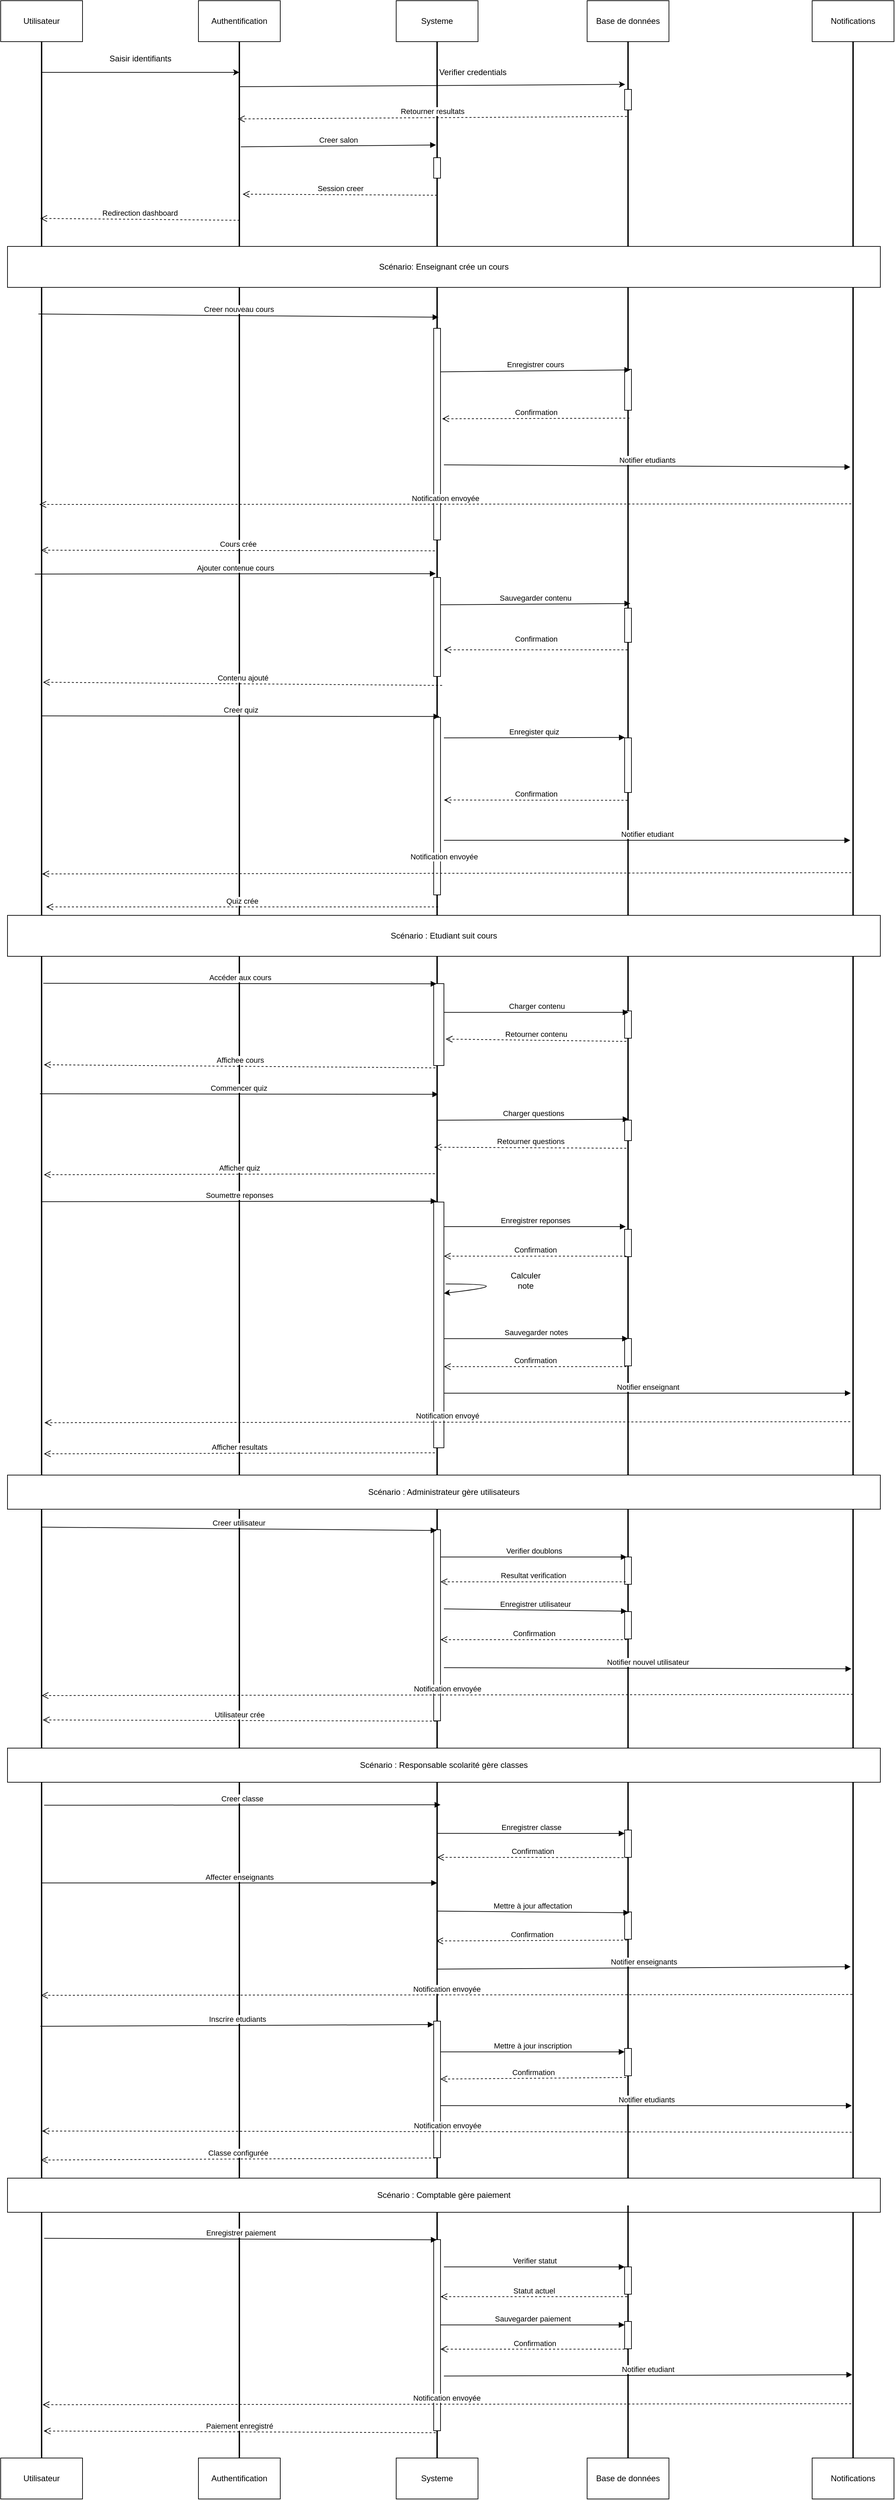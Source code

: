 <mxfile version="25.0.2">
  <diagram name="Page-1" id="2YBvvXClWsGukQMizWep">
    <mxGraphModel dx="1318" dy="1040" grid="1" gridSize="10" guides="1" tooltips="1" connect="1" arrows="1" fold="1" page="0" pageScale="1" pageWidth="850" pageHeight="1100" math="0" shadow="0">
      <root>
        <mxCell id="0" />
        <mxCell id="1" parent="0" />
        <mxCell id="4Dc4RqJDjmJk_-gTNo-k-3" value="" style="line;strokeWidth=2;direction=south;html=1;" parent="1" vertex="1">
          <mxGeometry x="-275" y="-60" width="10" height="180" as="geometry" />
        </mxCell>
        <mxCell id="4Dc4RqJDjmJk_-gTNo-k-6" value="Utilisateur" style="rounded=0;whiteSpace=wrap;html=1;" parent="1" vertex="1">
          <mxGeometry x="-330" y="-120" width="120" height="60" as="geometry" />
        </mxCell>
        <mxCell id="4Dc4RqJDjmJk_-gTNo-k-7" value="Authentification" style="rounded=0;whiteSpace=wrap;html=1;" parent="1" vertex="1">
          <mxGeometry x="-40" y="-120" width="120" height="60" as="geometry" />
        </mxCell>
        <mxCell id="4Dc4RqJDjmJk_-gTNo-k-8" value="Notifications" style="rounded=0;whiteSpace=wrap;html=1;" parent="1" vertex="1">
          <mxGeometry x="860" y="-120" width="120" height="60" as="geometry" />
        </mxCell>
        <mxCell id="4Dc4RqJDjmJk_-gTNo-k-9" value="Systeme" style="rounded=0;whiteSpace=wrap;html=1;" parent="1" vertex="1">
          <mxGeometry x="250" y="-120" width="120" height="60" as="geometry" />
        </mxCell>
        <mxCell id="4Dc4RqJDjmJk_-gTNo-k-10" value="Base de données" style="rounded=0;whiteSpace=wrap;html=1;" parent="1" vertex="1">
          <mxGeometry x="530" y="-120" width="120" height="60" as="geometry" />
        </mxCell>
        <mxCell id="4Dc4RqJDjmJk_-gTNo-k-11" value="" style="line;strokeWidth=2;direction=south;html=1;" parent="1" vertex="1">
          <mxGeometry x="15" y="-60" width="10" height="180" as="geometry" />
        </mxCell>
        <mxCell id="4Dc4RqJDjmJk_-gTNo-k-12" value="" style="line;strokeWidth=2;direction=south;html=1;" parent="1" vertex="1">
          <mxGeometry x="305" y="-60" width="10" height="180" as="geometry" />
        </mxCell>
        <mxCell id="4Dc4RqJDjmJk_-gTNo-k-13" value="" style="line;strokeWidth=2;direction=south;html=1;" parent="1" vertex="1">
          <mxGeometry x="585" y="-60" width="10" height="180" as="geometry" />
        </mxCell>
        <mxCell id="4Dc4RqJDjmJk_-gTNo-k-14" value="" style="line;strokeWidth=2;direction=south;html=1;" parent="1" vertex="1">
          <mxGeometry x="915" y="-60" width="10" height="180" as="geometry" />
        </mxCell>
        <mxCell id="4Dc4RqJDjmJk_-gTNo-k-15" value="" style="html=1;points=[[0,0,0,0,5],[0,1,0,0,-5],[1,0,0,0,5],[1,1,0,0,-5]];perimeter=orthogonalPerimeter;outlineConnect=0;targetShapes=umlLifeline;portConstraint=eastwest;newEdgeStyle={&quot;curved&quot;:0,&quot;rounded&quot;:0};" parent="1" vertex="1">
          <mxGeometry x="305" y="110" width="10" height="30" as="geometry" />
        </mxCell>
        <mxCell id="4Dc4RqJDjmJk_-gTNo-k-16" value="" style="html=1;points=[[0,0,0,0,5],[0,1,0,0,-5],[1,0,0,0,5],[1,1,0,0,-5]];perimeter=orthogonalPerimeter;outlineConnect=0;targetShapes=umlLifeline;portConstraint=eastwest;newEdgeStyle={&quot;curved&quot;:0,&quot;rounded&quot;:0};" parent="1" vertex="1">
          <mxGeometry x="585" y="10" width="10" height="30" as="geometry" />
        </mxCell>
        <mxCell id="4Dc4RqJDjmJk_-gTNo-k-19" value="" style="endArrow=classic;html=1;rounded=0;exitX=0.25;exitY=0.5;exitDx=0;exitDy=0;exitPerimeter=0;entryX=0.25;entryY=0.5;entryDx=0;entryDy=0;entryPerimeter=0;" parent="1" source="4Dc4RqJDjmJk_-gTNo-k-3" target="4Dc4RqJDjmJk_-gTNo-k-11" edge="1">
          <mxGeometry width="50" height="50" relative="1" as="geometry">
            <mxPoint x="-10" y="60" as="sourcePoint" />
            <mxPoint x="40" y="10" as="targetPoint" />
          </mxGeometry>
        </mxCell>
        <mxCell id="4Dc4RqJDjmJk_-gTNo-k-20" value="Saisir identifiants" style="text;html=1;align=center;verticalAlign=middle;whiteSpace=wrap;rounded=0;" parent="1" vertex="1">
          <mxGeometry x="-200" y="-50" width="150" height="30" as="geometry" />
        </mxCell>
        <mxCell id="4Dc4RqJDjmJk_-gTNo-k-21" value="" style="endArrow=classic;html=1;rounded=0;exitX=0.367;exitY=0.456;exitDx=0;exitDy=0;exitPerimeter=0;entryX=0.348;entryY=0.922;entryDx=0;entryDy=0;entryPerimeter=0;" parent="1" source="4Dc4RqJDjmJk_-gTNo-k-11" target="4Dc4RqJDjmJk_-gTNo-k-13" edge="1">
          <mxGeometry width="50" height="50" relative="1" as="geometry">
            <mxPoint x="-10" y="60" as="sourcePoint" />
            <mxPoint x="40" y="10" as="targetPoint" />
          </mxGeometry>
        </mxCell>
        <mxCell id="4Dc4RqJDjmJk_-gTNo-k-22" value="Verifier credentials" style="text;html=1;align=center;verticalAlign=middle;whiteSpace=wrap;rounded=0;" parent="1" vertex="1">
          <mxGeometry x="245" y="-30" width="235" height="30" as="geometry" />
        </mxCell>
        <mxCell id="4Dc4RqJDjmJk_-gTNo-k-23" value="Retourner resultats" style="html=1;verticalAlign=bottom;endArrow=open;dashed=1;endSize=8;curved=0;rounded=0;exitX=0.609;exitY=0.656;exitDx=0;exitDy=0;exitPerimeter=0;entryX=0.629;entryY=0.722;entryDx=0;entryDy=0;entryPerimeter=0;" parent="1" source="4Dc4RqJDjmJk_-gTNo-k-13" target="4Dc4RqJDjmJk_-gTNo-k-11" edge="1">
          <mxGeometry relative="1" as="geometry">
            <mxPoint x="270" y="30" as="sourcePoint" />
            <mxPoint x="30" y="50" as="targetPoint" />
          </mxGeometry>
        </mxCell>
        <mxCell id="4Dc4RqJDjmJk_-gTNo-k-24" value="Creer salon" style="html=1;verticalAlign=bottom;endArrow=block;curved=0;rounded=0;exitX=0.856;exitY=0.278;exitDx=0;exitDy=0;exitPerimeter=0;entryX=0.841;entryY=0.656;entryDx=0;entryDy=0;entryPerimeter=0;" parent="1" source="4Dc4RqJDjmJk_-gTNo-k-11" target="4Dc4RqJDjmJk_-gTNo-k-12" edge="1">
          <mxGeometry width="80" relative="1" as="geometry">
            <mxPoint x="190" y="30" as="sourcePoint" />
            <mxPoint x="300" y="94" as="targetPoint" />
          </mxGeometry>
        </mxCell>
        <mxCell id="4Dc4RqJDjmJk_-gTNo-k-25" value="" style="line;strokeWidth=2;direction=south;html=1;" parent="1" vertex="1">
          <mxGeometry x="305" y="140" width="10" height="100" as="geometry" />
        </mxCell>
        <mxCell id="4Dc4RqJDjmJk_-gTNo-k-26" value="" style="line;strokeWidth=2;direction=south;html=1;" parent="1" vertex="1">
          <mxGeometry x="15" y="120" width="10" height="120" as="geometry" />
        </mxCell>
        <mxCell id="4Dc4RqJDjmJk_-gTNo-k-27" value="" style="line;strokeWidth=2;direction=south;html=1;" parent="1" vertex="1">
          <mxGeometry x="585" y="120" width="10" height="120" as="geometry" />
        </mxCell>
        <mxCell id="4Dc4RqJDjmJk_-gTNo-k-28" value="" style="line;strokeWidth=2;direction=south;html=1;" parent="1" vertex="1">
          <mxGeometry x="-275" y="120" width="10" height="120" as="geometry" />
        </mxCell>
        <mxCell id="4Dc4RqJDjmJk_-gTNo-k-29" value="" style="line;strokeWidth=2;direction=south;html=1;" parent="1" vertex="1">
          <mxGeometry x="915" y="120" width="10" height="120" as="geometry" />
        </mxCell>
        <mxCell id="4Dc4RqJDjmJk_-gTNo-k-30" value="Session creer" style="html=1;verticalAlign=bottom;endArrow=open;dashed=1;endSize=8;curved=0;rounded=0;exitX=0.25;exitY=0.5;exitDx=0;exitDy=0;exitPerimeter=0;entryX=0.362;entryY=0.011;entryDx=0;entryDy=0;entryPerimeter=0;" parent="1" source="4Dc4RqJDjmJk_-gTNo-k-25" target="4Dc4RqJDjmJk_-gTNo-k-26" edge="1">
          <mxGeometry relative="1" as="geometry">
            <mxPoint x="-50" y="250" as="sourcePoint" />
            <mxPoint x="-130" y="250" as="targetPoint" />
          </mxGeometry>
        </mxCell>
        <mxCell id="4Dc4RqJDjmJk_-gTNo-k-31" value="Redirection dashboard" style="html=1;verticalAlign=bottom;endArrow=open;dashed=1;endSize=8;curved=0;rounded=0;exitX=0.681;exitY=0.456;exitDx=0;exitDy=0;exitPerimeter=0;entryX=0.658;entryY=0.7;entryDx=0;entryDy=0;entryPerimeter=0;" parent="1" source="4Dc4RqJDjmJk_-gTNo-k-26" target="4Dc4RqJDjmJk_-gTNo-k-28" edge="1">
          <mxGeometry relative="1" as="geometry">
            <mxPoint x="-50" y="250" as="sourcePoint" />
            <mxPoint x="-130" y="250" as="targetPoint" />
          </mxGeometry>
        </mxCell>
        <mxCell id="4Dc4RqJDjmJk_-gTNo-k-32" value="Scénario: Enseignant crée un cours" style="rounded=0;whiteSpace=wrap;html=1;" parent="1" vertex="1">
          <mxGeometry x="-320" y="240" width="1280" height="60" as="geometry" />
        </mxCell>
        <mxCell id="4Dc4RqJDjmJk_-gTNo-k-33" value="" style="line;strokeWidth=2;direction=south;html=1;" parent="1" vertex="1">
          <mxGeometry x="-275" y="300" width="10" height="930" as="geometry" />
        </mxCell>
        <mxCell id="4Dc4RqJDjmJk_-gTNo-k-34" value="" style="line;strokeWidth=2;direction=south;html=1;" parent="1" vertex="1">
          <mxGeometry x="15" y="300" width="10" height="930" as="geometry" />
        </mxCell>
        <mxCell id="4Dc4RqJDjmJk_-gTNo-k-35" value="" style="line;strokeWidth=2;direction=south;html=1;" parent="1" vertex="1">
          <mxGeometry x="305" y="300" width="10" height="930" as="geometry" />
        </mxCell>
        <mxCell id="4Dc4RqJDjmJk_-gTNo-k-36" value="" style="line;strokeWidth=2;direction=south;html=1;" parent="1" vertex="1">
          <mxGeometry x="585" y="300" width="10" height="930" as="geometry" />
        </mxCell>
        <mxCell id="4Dc4RqJDjmJk_-gTNo-k-37" value="" style="line;strokeWidth=2;direction=south;html=1;" parent="1" vertex="1">
          <mxGeometry x="915" y="300" width="10" height="930" as="geometry" />
        </mxCell>
        <mxCell id="4Dc4RqJDjmJk_-gTNo-k-38" value="" style="html=1;points=[[0,0,0,0,5],[0,1,0,0,-5],[1,0,0,0,5],[1,1,0,0,-5]];perimeter=orthogonalPerimeter;outlineConnect=0;targetShapes=umlLifeline;portConstraint=eastwest;newEdgeStyle={&quot;curved&quot;:0,&quot;rounded&quot;:0};" parent="1" vertex="1">
          <mxGeometry x="305" y="360" width="10" height="310" as="geometry" />
        </mxCell>
        <mxCell id="4Dc4RqJDjmJk_-gTNo-k-39" value="" style="html=1;points=[[0,0,0,0,5],[0,1,0,0,-5],[1,0,0,0,5],[1,1,0,0,-5]];perimeter=orthogonalPerimeter;outlineConnect=0;targetShapes=umlLifeline;portConstraint=eastwest;newEdgeStyle={&quot;curved&quot;:0,&quot;rounded&quot;:0};" parent="1" vertex="1">
          <mxGeometry x="585" y="420" width="10" height="60" as="geometry" />
        </mxCell>
        <mxCell id="4Dc4RqJDjmJk_-gTNo-k-41" value="" style="html=1;points=[[0,0,0,0,5],[0,1,0,0,-5],[1,0,0,0,5],[1,1,0,0,-5]];perimeter=orthogonalPerimeter;outlineConnect=0;targetShapes=umlLifeline;portConstraint=eastwest;newEdgeStyle={&quot;curved&quot;:0,&quot;rounded&quot;:0};" parent="1" vertex="1">
          <mxGeometry x="585" y="770" width="10" height="50" as="geometry" />
        </mxCell>
        <mxCell id="4Dc4RqJDjmJk_-gTNo-k-43" value="" style="html=1;points=[[0,0,0,0,5],[0,1,0,0,-5],[1,0,0,0,5],[1,1,0,0,-5]];perimeter=orthogonalPerimeter;outlineConnect=0;targetShapes=umlLifeline;portConstraint=eastwest;newEdgeStyle={&quot;curved&quot;:0,&quot;rounded&quot;:0};" parent="1" vertex="1">
          <mxGeometry x="305" y="725" width="10" height="145" as="geometry" />
        </mxCell>
        <mxCell id="4Dc4RqJDjmJk_-gTNo-k-44" value="Creer nouveau cours" style="html=1;verticalAlign=bottom;endArrow=block;curved=0;rounded=0;exitX=0.042;exitY=0.967;exitDx=0;exitDy=0;exitPerimeter=0;entryX=0.047;entryY=0.3;entryDx=0;entryDy=0;entryPerimeter=0;" parent="1" source="4Dc4RqJDjmJk_-gTNo-k-33" target="4Dc4RqJDjmJk_-gTNo-k-35" edge="1">
          <mxGeometry width="80" relative="1" as="geometry">
            <mxPoint x="170" y="460" as="sourcePoint" />
            <mxPoint x="250" y="460" as="targetPoint" />
          </mxGeometry>
        </mxCell>
        <mxCell id="4Dc4RqJDjmJk_-gTNo-k-45" value="Enregistrer cours" style="html=1;verticalAlign=bottom;endArrow=block;curved=0;rounded=0;entryX=0.13;entryY=0.167;entryDx=0;entryDy=0;entryPerimeter=0;exitX=0.133;exitY=0.033;exitDx=0;exitDy=0;exitPerimeter=0;" parent="1" source="4Dc4RqJDjmJk_-gTNo-k-35" target="4Dc4RqJDjmJk_-gTNo-k-36" edge="1">
          <mxGeometry width="80" relative="1" as="geometry">
            <mxPoint x="170" y="460" as="sourcePoint" />
            <mxPoint x="250" y="460" as="targetPoint" />
          </mxGeometry>
        </mxCell>
        <mxCell id="4Dc4RqJDjmJk_-gTNo-k-46" value="Confirmation" style="html=1;verticalAlign=bottom;endArrow=open;dashed=1;endSize=8;curved=0;rounded=0;exitX=0.206;exitY=0.3;exitDx=0;exitDy=0;exitPerimeter=0;entryX=0.207;entryY=-0.233;entryDx=0;entryDy=0;entryPerimeter=0;" parent="1" source="4Dc4RqJDjmJk_-gTNo-k-36" target="4Dc4RqJDjmJk_-gTNo-k-35" edge="1">
          <mxGeometry relative="1" as="geometry">
            <mxPoint x="250" y="460" as="sourcePoint" />
            <mxPoint x="170" y="460" as="targetPoint" />
          </mxGeometry>
        </mxCell>
        <mxCell id="4Dc4RqJDjmJk_-gTNo-k-47" value="Notifier etudiants" style="html=1;verticalAlign=bottom;endArrow=block;curved=0;rounded=0;entryX=0.283;entryY=0.9;entryDx=0;entryDy=0;entryPerimeter=0;" parent="1" target="4Dc4RqJDjmJk_-gTNo-k-37" edge="1">
          <mxGeometry width="80" relative="1" as="geometry">
            <mxPoint x="320" y="560" as="sourcePoint" />
            <mxPoint x="470" y="460" as="targetPoint" />
          </mxGeometry>
        </mxCell>
        <mxCell id="4Dc4RqJDjmJk_-gTNo-k-49" value="Notification envoyée" style="html=1;verticalAlign=bottom;endArrow=open;dashed=1;endSize=8;curved=0;rounded=0;entryX=0.342;entryY=0.833;entryDx=0;entryDy=0;entryPerimeter=0;exitX=0.341;exitY=0.767;exitDx=0;exitDy=0;exitPerimeter=0;" parent="1" source="4Dc4RqJDjmJk_-gTNo-k-37" target="4Dc4RqJDjmJk_-gTNo-k-33" edge="1">
          <mxGeometry relative="1" as="geometry">
            <mxPoint x="470" y="460" as="sourcePoint" />
            <mxPoint x="390" y="460" as="targetPoint" />
          </mxGeometry>
        </mxCell>
        <mxCell id="4Dc4RqJDjmJk_-gTNo-k-50" value="Cours crée" style="html=1;verticalAlign=bottom;endArrow=open;dashed=1;endSize=8;curved=0;rounded=0;entryX=0.414;entryY=0.567;entryDx=0;entryDy=0;entryPerimeter=0;exitX=0.415;exitY=0.833;exitDx=0;exitDy=0;exitPerimeter=0;" parent="1" source="4Dc4RqJDjmJk_-gTNo-k-35" target="4Dc4RqJDjmJk_-gTNo-k-33" edge="1">
          <mxGeometry relative="1" as="geometry">
            <mxPoint x="470" y="460" as="sourcePoint" />
            <mxPoint x="390" y="460" as="targetPoint" />
          </mxGeometry>
        </mxCell>
        <mxCell id="4Dc4RqJDjmJk_-gTNo-k-51" value="Ajouter contenue cours" style="html=1;verticalAlign=bottom;endArrow=block;curved=0;rounded=0;entryX=0.451;entryY=0.7;entryDx=0;entryDy=0;entryPerimeter=0;" parent="1" target="4Dc4RqJDjmJk_-gTNo-k-35" edge="1">
          <mxGeometry width="80" relative="1" as="geometry">
            <mxPoint x="-280" y="720" as="sourcePoint" />
            <mxPoint x="470" y="460" as="targetPoint" />
          </mxGeometry>
        </mxCell>
        <mxCell id="4Dc4RqJDjmJk_-gTNo-k-52" value="Sauvegarder contenu" style="html=1;verticalAlign=bottom;endArrow=block;curved=0;rounded=0;entryX=0.498;entryY=0.167;entryDx=0;entryDy=0;entryPerimeter=0;" parent="1" source="4Dc4RqJDjmJk_-gTNo-k-35" target="4Dc4RqJDjmJk_-gTNo-k-36" edge="1">
          <mxGeometry width="80" relative="1" as="geometry">
            <mxPoint x="390" y="460" as="sourcePoint" />
            <mxPoint x="470" y="460" as="targetPoint" />
          </mxGeometry>
        </mxCell>
        <mxCell id="4Dc4RqJDjmJk_-gTNo-k-53" value="" style="html=1;verticalAlign=bottom;endArrow=open;dashed=1;endSize=8;curved=0;rounded=0;exitX=0.571;exitY=0.567;exitDx=0;exitDy=0;exitPerimeter=0;" parent="1" source="4Dc4RqJDjmJk_-gTNo-k-36" edge="1">
          <mxGeometry relative="1" as="geometry">
            <mxPoint x="470" y="460" as="sourcePoint" />
            <mxPoint x="320" y="831" as="targetPoint" />
          </mxGeometry>
        </mxCell>
        <mxCell id="4Dc4RqJDjmJk_-gTNo-k-54" value="Confirmation" style="edgeLabel;html=1;align=center;verticalAlign=middle;resizable=0;points=[];" parent="4Dc4RqJDjmJk_-gTNo-k-53" vertex="1" connectable="0">
          <mxGeometry x="0.005" y="-16" relative="1" as="geometry">
            <mxPoint x="1" as="offset" />
          </mxGeometry>
        </mxCell>
        <mxCell id="4Dc4RqJDjmJk_-gTNo-k-55" value="Contenu ajouté" style="html=1;verticalAlign=bottom;endArrow=open;dashed=1;endSize=8;curved=0;rounded=0;entryX=0.622;entryY=0.3;entryDx=0;entryDy=0;entryPerimeter=0;exitX=0.627;exitY=-0.233;exitDx=0;exitDy=0;exitPerimeter=0;" parent="1" source="4Dc4RqJDjmJk_-gTNo-k-35" target="4Dc4RqJDjmJk_-gTNo-k-33" edge="1">
          <mxGeometry relative="1" as="geometry">
            <mxPoint x="470" y="850" as="sourcePoint" />
            <mxPoint x="390" y="850" as="targetPoint" />
          </mxGeometry>
        </mxCell>
        <mxCell id="4Dc4RqJDjmJk_-gTNo-k-56" value="" style="html=1;points=[[0,0,0,0,5],[0,1,0,0,-5],[1,0,0,0,5],[1,1,0,0,-5]];perimeter=orthogonalPerimeter;outlineConnect=0;targetShapes=umlLifeline;portConstraint=eastwest;newEdgeStyle={&quot;curved&quot;:0,&quot;rounded&quot;:0};" parent="1" vertex="1">
          <mxGeometry x="305" y="930" width="10" height="260" as="geometry" />
        </mxCell>
        <mxCell id="4Dc4RqJDjmJk_-gTNo-k-57" value="" style="html=1;points=[[0,0,0,0,5],[0,1,0,0,-5],[1,0,0,0,5],[1,1,0,0,-5]];perimeter=orthogonalPerimeter;outlineConnect=0;targetShapes=umlLifeline;portConstraint=eastwest;newEdgeStyle={&quot;curved&quot;:0,&quot;rounded&quot;:0};" parent="1" vertex="1">
          <mxGeometry x="585" y="960" width="10" height="80" as="geometry" />
        </mxCell>
        <mxCell id="4Dc4RqJDjmJk_-gTNo-k-58" value="Creer quiz" style="html=1;verticalAlign=bottom;endArrow=block;curved=0;rounded=0;exitX=0.675;exitY=0.433;exitDx=0;exitDy=0;exitPerimeter=0;entryX=0.676;entryY=0.167;entryDx=0;entryDy=0;entryPerimeter=0;" parent="1" source="4Dc4RqJDjmJk_-gTNo-k-33" target="4Dc4RqJDjmJk_-gTNo-k-35" edge="1">
          <mxGeometry width="80" relative="1" as="geometry">
            <mxPoint x="390" y="850" as="sourcePoint" />
            <mxPoint x="470" y="850" as="targetPoint" />
          </mxGeometry>
        </mxCell>
        <mxCell id="4Dc4RqJDjmJk_-gTNo-k-59" value="Enregister quiz" style="html=1;verticalAlign=bottom;endArrow=block;curved=0;rounded=0;entryX=0.709;entryY=0.967;entryDx=0;entryDy=0;entryPerimeter=0;" parent="1" target="4Dc4RqJDjmJk_-gTNo-k-36" edge="1">
          <mxGeometry width="80" relative="1" as="geometry">
            <mxPoint x="320" y="960" as="sourcePoint" />
            <mxPoint x="470" y="850" as="targetPoint" />
          </mxGeometry>
        </mxCell>
        <mxCell id="4Dc4RqJDjmJk_-gTNo-k-60" value="Confirmation" style="html=1;verticalAlign=bottom;endArrow=open;dashed=1;endSize=8;curved=0;rounded=0;exitX=0.808;exitY=0.567;exitDx=0;exitDy=0;exitPerimeter=0;" parent="1" source="4Dc4RqJDjmJk_-gTNo-k-36" edge="1">
          <mxGeometry relative="1" as="geometry">
            <mxPoint x="470" y="850" as="sourcePoint" />
            <mxPoint x="320" y="1051" as="targetPoint" />
          </mxGeometry>
        </mxCell>
        <mxCell id="4Dc4RqJDjmJk_-gTNo-k-61" value="Notifier etudiant" style="html=1;verticalAlign=bottom;endArrow=block;curved=0;rounded=0;entryX=0.871;entryY=0.911;entryDx=0;entryDy=0;entryPerimeter=0;" parent="1" target="4Dc4RqJDjmJk_-gTNo-k-37" edge="1">
          <mxGeometry width="80" relative="1" as="geometry">
            <mxPoint x="320" y="1110" as="sourcePoint" />
            <mxPoint x="400" y="930" as="targetPoint" />
          </mxGeometry>
        </mxCell>
        <mxCell id="4Dc4RqJDjmJk_-gTNo-k-62" value="" style="html=1;verticalAlign=bottom;endArrow=open;dashed=1;endSize=8;curved=0;rounded=0;entryX=0.924;entryY=0.43;entryDx=0;entryDy=0;entryPerimeter=0;exitX=0.922;exitY=0.763;exitDx=0;exitDy=0;exitPerimeter=0;" parent="1" source="4Dc4RqJDjmJk_-gTNo-k-37" target="4Dc4RqJDjmJk_-gTNo-k-33" edge="1">
          <mxGeometry relative="1" as="geometry">
            <mxPoint x="400" y="930" as="sourcePoint" />
            <mxPoint x="320" y="930" as="targetPoint" />
          </mxGeometry>
        </mxCell>
        <mxCell id="4Dc4RqJDjmJk_-gTNo-k-63" value="Notification envoyée" style="edgeLabel;html=1;align=center;verticalAlign=middle;resizable=0;points=[];" parent="4Dc4RqJDjmJk_-gTNo-k-62" vertex="1" connectable="0">
          <mxGeometry x="0.007" y="-25" relative="1" as="geometry">
            <mxPoint as="offset" />
          </mxGeometry>
        </mxCell>
        <mxCell id="4Dc4RqJDjmJk_-gTNo-k-65" value="Quiz crée" style="html=1;verticalAlign=bottom;endArrow=open;dashed=1;endSize=8;curved=0;rounded=0;entryX=0.976;entryY=-0.163;entryDx=0;entryDy=0;entryPerimeter=0;exitX=0.976;exitY=0.356;exitDx=0;exitDy=0;exitPerimeter=0;" parent="1" source="4Dc4RqJDjmJk_-gTNo-k-35" target="4Dc4RqJDjmJk_-gTNo-k-33" edge="1">
          <mxGeometry relative="1" as="geometry">
            <mxPoint x="400" y="1220" as="sourcePoint" />
            <mxPoint x="320" y="1220" as="targetPoint" />
          </mxGeometry>
        </mxCell>
        <mxCell id="4Dc4RqJDjmJk_-gTNo-k-66" value="Scénario : Etudiant suit cours" style="rounded=0;whiteSpace=wrap;html=1;" parent="1" vertex="1">
          <mxGeometry x="-320" y="1220" width="1280" height="60" as="geometry" />
        </mxCell>
        <mxCell id="zVxiFQP6XtRMZ8oRR69P-1" value="" style="line;strokeWidth=2;direction=south;html=1;" vertex="1" parent="1">
          <mxGeometry x="-275" y="1280" width="10" height="760" as="geometry" />
        </mxCell>
        <mxCell id="zVxiFQP6XtRMZ8oRR69P-2" value="" style="line;strokeWidth=2;direction=south;html=1;" vertex="1" parent="1">
          <mxGeometry x="15" y="1280" width="10" height="760" as="geometry" />
        </mxCell>
        <mxCell id="zVxiFQP6XtRMZ8oRR69P-3" value="" style="line;strokeWidth=2;direction=south;html=1;" vertex="1" parent="1">
          <mxGeometry x="305" y="1280" width="10" height="760" as="geometry" />
        </mxCell>
        <mxCell id="zVxiFQP6XtRMZ8oRR69P-4" value="" style="line;strokeWidth=2;direction=south;html=1;" vertex="1" parent="1">
          <mxGeometry x="585" y="1280" width="10" height="760" as="geometry" />
        </mxCell>
        <mxCell id="zVxiFQP6XtRMZ8oRR69P-5" value="" style="line;strokeWidth=2;direction=south;html=1;" vertex="1" parent="1">
          <mxGeometry x="915" y="1280" width="10" height="760" as="geometry" />
        </mxCell>
        <mxCell id="zVxiFQP6XtRMZ8oRR69P-7" value="" style="html=1;points=[[0,0,0,0,5],[0,1,0,0,-5],[1,0,0,0,5],[1,1,0,0,-5]];perimeter=orthogonalPerimeter;outlineConnect=0;targetShapes=umlLifeline;portConstraint=eastwest;newEdgeStyle={&quot;curved&quot;:0,&quot;rounded&quot;:0};" vertex="1" parent="1">
          <mxGeometry x="305" y="1320" width="15" height="120" as="geometry" />
        </mxCell>
        <mxCell id="zVxiFQP6XtRMZ8oRR69P-8" value="" style="html=1;points=[[0,0,0,0,5],[0,1,0,0,-5],[1,0,0,0,5],[1,1,0,0,-5]];perimeter=orthogonalPerimeter;outlineConnect=0;targetShapes=umlLifeline;portConstraint=eastwest;newEdgeStyle={&quot;curved&quot;:0,&quot;rounded&quot;:0};" vertex="1" parent="1">
          <mxGeometry x="305" y="1640" width="15" height="360" as="geometry" />
        </mxCell>
        <mxCell id="zVxiFQP6XtRMZ8oRR69P-9" value="" style="html=1;points=[[0,0,0,0,5],[0,1,0,0,-5],[1,0,0,0,5],[1,1,0,0,-5]];perimeter=orthogonalPerimeter;outlineConnect=0;targetShapes=umlLifeline;portConstraint=eastwest;newEdgeStyle={&quot;curved&quot;:0,&quot;rounded&quot;:0};" vertex="1" parent="1">
          <mxGeometry x="585" y="1360" width="10" height="40" as="geometry" />
        </mxCell>
        <mxCell id="zVxiFQP6XtRMZ8oRR69P-10" value="" style="html=1;points=[[0,0,0,0,5],[0,1,0,0,-5],[1,0,0,0,5],[1,1,0,0,-5]];perimeter=orthogonalPerimeter;outlineConnect=0;targetShapes=umlLifeline;portConstraint=eastwest;newEdgeStyle={&quot;curved&quot;:0,&quot;rounded&quot;:0};" vertex="1" parent="1">
          <mxGeometry x="585" y="1520" width="10" height="30" as="geometry" />
        </mxCell>
        <mxCell id="zVxiFQP6XtRMZ8oRR69P-11" value="" style="html=1;points=[[0,0,0,0,5],[0,1,0,0,-5],[1,0,0,0,5],[1,1,0,0,-5]];perimeter=orthogonalPerimeter;outlineConnect=0;targetShapes=umlLifeline;portConstraint=eastwest;newEdgeStyle={&quot;curved&quot;:0,&quot;rounded&quot;:0};" vertex="1" parent="1">
          <mxGeometry x="585" y="1680" width="10" height="40" as="geometry" />
        </mxCell>
        <mxCell id="zVxiFQP6XtRMZ8oRR69P-12" value="" style="html=1;points=[[0,0,0,0,5],[0,1,0,0,-5],[1,0,0,0,5],[1,1,0,0,-5]];perimeter=orthogonalPerimeter;outlineConnect=0;targetShapes=umlLifeline;portConstraint=eastwest;newEdgeStyle={&quot;curved&quot;:0,&quot;rounded&quot;:0};" vertex="1" parent="1">
          <mxGeometry x="585" y="1840" width="10" height="40" as="geometry" />
        </mxCell>
        <mxCell id="zVxiFQP6XtRMZ8oRR69P-13" value="Accéder aux cours" style="html=1;verticalAlign=bottom;endArrow=block;curved=0;rounded=0;exitX=0.052;exitY=0.25;exitDx=0;exitDy=0;exitPerimeter=0;entryX=0.053;entryY=0.583;entryDx=0;entryDy=0;entryPerimeter=0;" edge="1" parent="1" source="zVxiFQP6XtRMZ8oRR69P-1" target="zVxiFQP6XtRMZ8oRR69P-3">
          <mxGeometry width="80" relative="1" as="geometry">
            <mxPoint x="40" y="1540" as="sourcePoint" />
            <mxPoint x="120" y="1540" as="targetPoint" />
          </mxGeometry>
        </mxCell>
        <mxCell id="zVxiFQP6XtRMZ8oRR69P-14" value="Charger contenu" style="html=1;verticalAlign=bottom;endArrow=block;curved=0;rounded=0;entryX=0.108;entryY=0.417;entryDx=0;entryDy=0;entryPerimeter=0;" edge="1" parent="1" source="zVxiFQP6XtRMZ8oRR69P-7" target="zVxiFQP6XtRMZ8oRR69P-4">
          <mxGeometry width="80" relative="1" as="geometry">
            <mxPoint x="310" y="1510" as="sourcePoint" />
            <mxPoint x="390" y="1510" as="targetPoint" />
          </mxGeometry>
        </mxCell>
        <mxCell id="zVxiFQP6XtRMZ8oRR69P-15" value="Retourner contenu" style="html=1;verticalAlign=bottom;endArrow=open;dashed=1;endSize=8;curved=0;rounded=0;exitX=0.164;exitY=0.75;exitDx=0;exitDy=0;exitPerimeter=0;entryX=1.167;entryY=0.677;entryDx=0;entryDy=0;entryPerimeter=0;" edge="1" parent="1" source="zVxiFQP6XtRMZ8oRR69P-4" target="zVxiFQP6XtRMZ8oRR69P-7">
          <mxGeometry relative="1" as="geometry">
            <mxPoint x="390" y="1510" as="sourcePoint" />
            <mxPoint x="310" y="1510" as="targetPoint" />
          </mxGeometry>
        </mxCell>
        <mxCell id="zVxiFQP6XtRMZ8oRR69P-16" value="Affichee cours" style="html=1;verticalAlign=bottom;endArrow=open;dashed=1;endSize=8;curved=0;rounded=0;entryX=0.209;entryY=0.167;entryDx=0;entryDy=0;entryPerimeter=0;exitX=0.215;exitY=0.75;exitDx=0;exitDy=0;exitPerimeter=0;" edge="1" parent="1" source="zVxiFQP6XtRMZ8oRR69P-3" target="zVxiFQP6XtRMZ8oRR69P-1">
          <mxGeometry relative="1" as="geometry">
            <mxPoint x="150" y="1510" as="sourcePoint" />
            <mxPoint x="70" y="1510" as="targetPoint" />
          </mxGeometry>
        </mxCell>
        <mxCell id="zVxiFQP6XtRMZ8oRR69P-17" value="Commencer quiz" style="html=1;verticalAlign=bottom;endArrow=block;curved=0;rounded=0;exitX=0.265;exitY=0.75;exitDx=0;exitDy=0;exitPerimeter=0;entryX=0.266;entryY=0.333;entryDx=0;entryDy=0;entryPerimeter=0;" edge="1" parent="1" source="zVxiFQP6XtRMZ8oRR69P-1" target="zVxiFQP6XtRMZ8oRR69P-3">
          <mxGeometry width="80" relative="1" as="geometry">
            <mxPoint x="160" y="1630" as="sourcePoint" />
            <mxPoint x="240" y="1630" as="targetPoint" />
          </mxGeometry>
        </mxCell>
        <mxCell id="zVxiFQP6XtRMZ8oRR69P-18" value="Charger questions" style="html=1;verticalAlign=bottom;endArrow=block;curved=0;rounded=0;entryX=0.314;entryY=0.417;entryDx=0;entryDy=0;entryPerimeter=0;exitX=0.316;exitY=0.417;exitDx=0;exitDy=0;exitPerimeter=0;" edge="1" parent="1" source="zVxiFQP6XtRMZ8oRR69P-3" target="zVxiFQP6XtRMZ8oRR69P-4">
          <mxGeometry width="80" relative="1" as="geometry">
            <mxPoint x="160" y="1630" as="sourcePoint" />
            <mxPoint x="240" y="1630" as="targetPoint" />
          </mxGeometry>
        </mxCell>
        <mxCell id="zVxiFQP6XtRMZ8oRR69P-19" value="Retourner questions" style="html=1;verticalAlign=bottom;endArrow=open;dashed=1;endSize=8;curved=0;rounded=0;exitX=0.37;exitY=0.75;exitDx=0;exitDy=0;exitPerimeter=0;entryX=0.368;entryY=0.917;entryDx=0;entryDy=0;entryPerimeter=0;" edge="1" parent="1" source="zVxiFQP6XtRMZ8oRR69P-4" target="zVxiFQP6XtRMZ8oRR69P-3">
          <mxGeometry relative="1" as="geometry">
            <mxPoint x="240" y="1630" as="sourcePoint" />
            <mxPoint x="160" y="1630" as="targetPoint" />
          </mxGeometry>
        </mxCell>
        <mxCell id="zVxiFQP6XtRMZ8oRR69P-20" value="Afficher quiz" style="html=1;verticalAlign=bottom;endArrow=open;dashed=1;endSize=8;curved=0;rounded=0;exitX=0.419;exitY=0.833;exitDx=0;exitDy=0;exitPerimeter=0;entryX=0.421;entryY=0.167;entryDx=0;entryDy=0;entryPerimeter=0;" edge="1" parent="1" source="zVxiFQP6XtRMZ8oRR69P-3" target="zVxiFQP6XtRMZ8oRR69P-1">
          <mxGeometry relative="1" as="geometry">
            <mxPoint x="240" y="1630" as="sourcePoint" />
            <mxPoint x="160" y="1630" as="targetPoint" />
          </mxGeometry>
        </mxCell>
        <mxCell id="zVxiFQP6XtRMZ8oRR69P-21" value="Soumettre reponses" style="html=1;verticalAlign=bottom;endArrow=block;curved=0;rounded=0;exitX=0.473;exitY=0.417;exitDx=0;exitDy=0;exitPerimeter=0;entryX=0.472;entryY=0.583;entryDx=0;entryDy=0;entryPerimeter=0;" edge="1" parent="1" source="zVxiFQP6XtRMZ8oRR69P-1" target="zVxiFQP6XtRMZ8oRR69P-3">
          <mxGeometry width="80" relative="1" as="geometry">
            <mxPoint x="160" y="1630" as="sourcePoint" />
            <mxPoint x="240" y="1630" as="targetPoint" />
          </mxGeometry>
        </mxCell>
        <mxCell id="zVxiFQP6XtRMZ8oRR69P-22" value="Enregistrer reponses" style="html=1;verticalAlign=bottom;endArrow=block;curved=0;rounded=0;entryX=0.521;entryY=0.833;entryDx=0;entryDy=0;entryPerimeter=0;" edge="1" parent="1" source="zVxiFQP6XtRMZ8oRR69P-8" target="zVxiFQP6XtRMZ8oRR69P-4">
          <mxGeometry width="80" relative="1" as="geometry">
            <mxPoint x="160" y="1630" as="sourcePoint" />
            <mxPoint x="240" y="1630" as="targetPoint" />
          </mxGeometry>
        </mxCell>
        <mxCell id="zVxiFQP6XtRMZ8oRR69P-23" value="Confirmation" style="html=1;verticalAlign=bottom;endArrow=open;dashed=1;endSize=8;curved=0;rounded=0;exitX=0.578;exitY=0.75;exitDx=0;exitDy=0;exitPerimeter=0;" edge="1" parent="1" source="zVxiFQP6XtRMZ8oRR69P-4" target="zVxiFQP6XtRMZ8oRR69P-8">
          <mxGeometry relative="1" as="geometry">
            <mxPoint x="240" y="1630" as="sourcePoint" />
            <mxPoint x="160" y="1630" as="targetPoint" />
          </mxGeometry>
        </mxCell>
        <mxCell id="zVxiFQP6XtRMZ8oRR69P-27" value="" style="curved=1;endArrow=classic;html=1;rounded=0;entryX=1;entryY=0.333;entryDx=0;entryDy=0;entryPerimeter=0;exitX=1.167;exitY=0.295;exitDx=0;exitDy=0;exitPerimeter=0;" edge="1" parent="1">
          <mxGeometry width="50" height="50" relative="1" as="geometry">
            <mxPoint x="322.505" y="1760.0" as="sourcePoint" />
            <mxPoint x="320" y="1773.68" as="targetPoint" />
            <Array as="points">
              <mxPoint x="440" y="1760" />
            </Array>
          </mxGeometry>
        </mxCell>
        <mxCell id="zVxiFQP6XtRMZ8oRR69P-28" value="Calculer note" style="text;html=1;align=center;verticalAlign=middle;whiteSpace=wrap;rounded=0;" vertex="1" parent="1">
          <mxGeometry x="410" y="1740" width="60" height="30" as="geometry" />
        </mxCell>
        <mxCell id="zVxiFQP6XtRMZ8oRR69P-30" value="Sauvegarder notes" style="html=1;verticalAlign=bottom;endArrow=block;curved=0;rounded=0;entryX=0.737;entryY=0.5;entryDx=0;entryDy=0;entryPerimeter=0;" edge="1" parent="1" source="zVxiFQP6XtRMZ8oRR69P-8" target="zVxiFQP6XtRMZ8oRR69P-4">
          <mxGeometry width="80" relative="1" as="geometry">
            <mxPoint x="480" y="1760" as="sourcePoint" />
            <mxPoint x="560" y="1760" as="targetPoint" />
          </mxGeometry>
        </mxCell>
        <mxCell id="zVxiFQP6XtRMZ8oRR69P-31" value="Confirmation" style="html=1;verticalAlign=bottom;endArrow=open;dashed=1;endSize=8;curved=0;rounded=0;exitX=0.791;exitY=0.75;exitDx=0;exitDy=0;exitPerimeter=0;" edge="1" parent="1" source="zVxiFQP6XtRMZ8oRR69P-4" target="zVxiFQP6XtRMZ8oRR69P-8">
          <mxGeometry relative="1" as="geometry">
            <mxPoint x="560" y="1760" as="sourcePoint" />
            <mxPoint x="480" y="1760" as="targetPoint" />
          </mxGeometry>
        </mxCell>
        <mxCell id="zVxiFQP6XtRMZ8oRR69P-32" value="Notifier enseignant" style="html=1;verticalAlign=bottom;endArrow=block;curved=0;rounded=0;entryX=0.896;entryY=0.833;entryDx=0;entryDy=0;entryPerimeter=0;" edge="1" parent="1">
          <mxGeometry width="80" relative="1" as="geometry">
            <mxPoint x="320" y="1920" as="sourcePoint" />
            <mxPoint x="916.67" y="1920" as="targetPoint" />
          </mxGeometry>
        </mxCell>
        <mxCell id="zVxiFQP6XtRMZ8oRR69P-33" value="Notification envoyé" style="html=1;verticalAlign=bottom;endArrow=open;dashed=1;endSize=8;curved=0;rounded=0;exitX=0.897;exitY=0.917;exitDx=0;exitDy=0;exitPerimeter=0;entryX=0.899;entryY=0.083;entryDx=0;entryDy=0;entryPerimeter=0;" edge="1" parent="1" source="zVxiFQP6XtRMZ8oRR69P-5" target="zVxiFQP6XtRMZ8oRR69P-1">
          <mxGeometry relative="1" as="geometry">
            <mxPoint x="560" y="1760" as="sourcePoint" />
            <mxPoint x="30" y="1980" as="targetPoint" />
          </mxGeometry>
        </mxCell>
        <mxCell id="zVxiFQP6XtRMZ8oRR69P-35" value="Afficher resultats" style="html=1;verticalAlign=bottom;endArrow=open;dashed=1;endSize=8;curved=0;rounded=0;exitX=0.957;exitY=0.833;exitDx=0;exitDy=0;exitPerimeter=0;entryX=0.959;entryY=0.167;entryDx=0;entryDy=0;entryPerimeter=0;" edge="1" parent="1" source="zVxiFQP6XtRMZ8oRR69P-3" target="zVxiFQP6XtRMZ8oRR69P-1">
          <mxGeometry relative="1" as="geometry">
            <mxPoint x="100" y="1740" as="sourcePoint" />
            <mxPoint x="20" y="1740" as="targetPoint" />
          </mxGeometry>
        </mxCell>
        <mxCell id="zVxiFQP6XtRMZ8oRR69P-37" value="Scénario : Administrateur gère utilisateurs" style="rounded=0;whiteSpace=wrap;html=1;" vertex="1" parent="1">
          <mxGeometry x="-320" y="2040" width="1280" height="50" as="geometry" />
        </mxCell>
        <mxCell id="zVxiFQP6XtRMZ8oRR69P-38" value="" style="line;strokeWidth=2;direction=south;html=1;" vertex="1" parent="1">
          <mxGeometry x="-275" y="2090" width="10" height="350" as="geometry" />
        </mxCell>
        <mxCell id="zVxiFQP6XtRMZ8oRR69P-39" value="" style="line;strokeWidth=2;direction=south;html=1;" vertex="1" parent="1">
          <mxGeometry x="15" y="2090" width="10" height="350" as="geometry" />
        </mxCell>
        <mxCell id="zVxiFQP6XtRMZ8oRR69P-40" value="" style="line;strokeWidth=2;direction=south;html=1;" vertex="1" parent="1">
          <mxGeometry x="305" y="2090" width="10" height="350" as="geometry" />
        </mxCell>
        <mxCell id="zVxiFQP6XtRMZ8oRR69P-41" value="" style="line;strokeWidth=2;direction=south;html=1;" vertex="1" parent="1">
          <mxGeometry x="585" y="2090" width="10" height="350" as="geometry" />
        </mxCell>
        <mxCell id="zVxiFQP6XtRMZ8oRR69P-42" value="" style="line;strokeWidth=2;direction=south;html=1;" vertex="1" parent="1">
          <mxGeometry x="915" y="2090" width="10" height="350" as="geometry" />
        </mxCell>
        <mxCell id="zVxiFQP6XtRMZ8oRR69P-43" value="" style="html=1;points=[[0,0,0,0,5],[0,1,0,0,-5],[1,0,0,0,5],[1,1,0,0,-5]];perimeter=orthogonalPerimeter;outlineConnect=0;targetShapes=umlLifeline;portConstraint=eastwest;newEdgeStyle={&quot;curved&quot;:0,&quot;rounded&quot;:0};" vertex="1" parent="1">
          <mxGeometry x="305" y="2120" width="10" height="280" as="geometry" />
        </mxCell>
        <mxCell id="zVxiFQP6XtRMZ8oRR69P-44" value="" style="html=1;points=[[0,0,0,0,5],[0,1,0,0,-5],[1,0,0,0,5],[1,1,0,0,-5]];perimeter=orthogonalPerimeter;outlineConnect=0;targetShapes=umlLifeline;portConstraint=eastwest;newEdgeStyle={&quot;curved&quot;:0,&quot;rounded&quot;:0};" vertex="1" parent="1">
          <mxGeometry x="585" y="2160" width="10" height="40" as="geometry" />
        </mxCell>
        <mxCell id="zVxiFQP6XtRMZ8oRR69P-45" value="" style="html=1;points=[[0,0,0,0,5],[0,1,0,0,-5],[1,0,0,0,5],[1,1,0,0,-5]];perimeter=orthogonalPerimeter;outlineConnect=0;targetShapes=umlLifeline;portConstraint=eastwest;newEdgeStyle={&quot;curved&quot;:0,&quot;rounded&quot;:0};" vertex="1" parent="1">
          <mxGeometry x="585" y="2240" width="10" height="40" as="geometry" />
        </mxCell>
        <mxCell id="zVxiFQP6XtRMZ8oRR69P-46" value="Creer utilisateur" style="html=1;verticalAlign=bottom;endArrow=block;curved=0;rounded=0;exitX=0.075;exitY=0.5;exitDx=0;exitDy=0;exitPerimeter=0;entryX=0.089;entryY=0.583;entryDx=0;entryDy=0;entryPerimeter=0;" edge="1" parent="1" source="zVxiFQP6XtRMZ8oRR69P-38" target="zVxiFQP6XtRMZ8oRR69P-40">
          <mxGeometry width="80" relative="1" as="geometry">
            <mxPoint x="120" y="2180" as="sourcePoint" />
            <mxPoint x="200" y="2180" as="targetPoint" />
          </mxGeometry>
        </mxCell>
        <mxCell id="zVxiFQP6XtRMZ8oRR69P-47" value="Verifier doublons" style="html=1;verticalAlign=bottom;endArrow=block;curved=0;rounded=0;" edge="1" parent="1" source="zVxiFQP6XtRMZ8oRR69P-43">
          <mxGeometry width="80" relative="1" as="geometry">
            <mxPoint x="120" y="2180" as="sourcePoint" />
            <mxPoint x="588" y="2160" as="targetPoint" />
          </mxGeometry>
        </mxCell>
        <mxCell id="zVxiFQP6XtRMZ8oRR69P-49" value="Resultat verification" style="html=1;verticalAlign=bottom;endArrow=open;dashed=1;endSize=8;curved=0;rounded=0;exitX=0.304;exitY=0.833;exitDx=0;exitDy=0;exitPerimeter=0;" edge="1" parent="1" source="zVxiFQP6XtRMZ8oRR69P-41" target="zVxiFQP6XtRMZ8oRR69P-43">
          <mxGeometry relative="1" as="geometry">
            <mxPoint x="200" y="2180" as="sourcePoint" />
            <mxPoint x="120" y="2180" as="targetPoint" />
          </mxGeometry>
        </mxCell>
        <mxCell id="zVxiFQP6XtRMZ8oRR69P-50" value="Enregistrer utilisateur" style="html=1;verticalAlign=bottom;endArrow=block;curved=0;rounded=0;entryX=0.427;entryY=0.667;entryDx=0;entryDy=0;entryPerimeter=0;" edge="1" parent="1" target="zVxiFQP6XtRMZ8oRR69P-41">
          <mxGeometry width="80" relative="1" as="geometry">
            <mxPoint x="320" y="2236" as="sourcePoint" />
            <mxPoint x="200" y="2180" as="targetPoint" />
          </mxGeometry>
        </mxCell>
        <mxCell id="zVxiFQP6XtRMZ8oRR69P-51" value="Confirmation" style="html=1;verticalAlign=bottom;endArrow=open;dashed=1;endSize=8;curved=0;rounded=0;exitX=0.546;exitY=0.667;exitDx=0;exitDy=0;exitPerimeter=0;" edge="1" parent="1" source="zVxiFQP6XtRMZ8oRR69P-41" target="zVxiFQP6XtRMZ8oRR69P-43">
          <mxGeometry relative="1" as="geometry">
            <mxPoint x="200" y="2180" as="sourcePoint" />
            <mxPoint x="120" y="2180" as="targetPoint" />
          </mxGeometry>
        </mxCell>
        <mxCell id="zVxiFQP6XtRMZ8oRR69P-52" value="Notifier nouvel utilisateur" style="html=1;verticalAlign=bottom;endArrow=block;curved=0;rounded=0;exitX=1.5;exitY=0.722;exitDx=0;exitDy=0;exitPerimeter=0;entryX=0.668;entryY=0.75;entryDx=0;entryDy=0;entryPerimeter=0;" edge="1" parent="1" source="zVxiFQP6XtRMZ8oRR69P-43" target="zVxiFQP6XtRMZ8oRR69P-42">
          <mxGeometry width="80" relative="1" as="geometry">
            <mxPoint x="490" y="2300" as="sourcePoint" />
            <mxPoint x="570" y="2300" as="targetPoint" />
          </mxGeometry>
        </mxCell>
        <mxCell id="zVxiFQP6XtRMZ8oRR69P-53" value="Notification envoyée" style="html=1;verticalAlign=bottom;endArrow=open;dashed=1;endSize=8;curved=0;rounded=0;exitX=0.775;exitY=0.5;exitDx=0;exitDy=0;exitPerimeter=0;" edge="1" parent="1" source="zVxiFQP6XtRMZ8oRR69P-42">
          <mxGeometry relative="1" as="geometry">
            <mxPoint x="570" y="2300" as="sourcePoint" />
            <mxPoint x="-270" y="2363" as="targetPoint" />
          </mxGeometry>
        </mxCell>
        <mxCell id="zVxiFQP6XtRMZ8oRR69P-54" value="Utilisateur crée" style="html=1;verticalAlign=bottom;endArrow=open;dashed=1;endSize=8;curved=0;rounded=0;exitX=0.887;exitY=0.667;exitDx=0;exitDy=0;exitPerimeter=0;entryX=0.882;entryY=0.333;entryDx=0;entryDy=0;entryPerimeter=0;" edge="1" parent="1" source="zVxiFQP6XtRMZ8oRR69P-40" target="zVxiFQP6XtRMZ8oRR69P-38">
          <mxGeometry relative="1" as="geometry">
            <mxPoint x="210" y="2300" as="sourcePoint" />
            <mxPoint x="130" y="2300" as="targetPoint" />
          </mxGeometry>
        </mxCell>
        <mxCell id="zVxiFQP6XtRMZ8oRR69P-55" value="Scénario : Responsable scolarité gère classes" style="rounded=0;whiteSpace=wrap;html=1;" vertex="1" parent="1">
          <mxGeometry x="-320" y="2440" width="1280" height="50" as="geometry" />
        </mxCell>
        <mxCell id="zVxiFQP6XtRMZ8oRR69P-57" value="" style="line;strokeWidth=2;direction=south;html=1;" vertex="1" parent="1">
          <mxGeometry x="-275" y="2490" width="10" height="590" as="geometry" />
        </mxCell>
        <mxCell id="zVxiFQP6XtRMZ8oRR69P-58" value="" style="line;strokeWidth=2;direction=south;html=1;" vertex="1" parent="1">
          <mxGeometry x="15" y="2490" width="10" height="590" as="geometry" />
        </mxCell>
        <mxCell id="zVxiFQP6XtRMZ8oRR69P-59" value="" style="line;strokeWidth=2;direction=south;html=1;" vertex="1" parent="1">
          <mxGeometry x="305" y="2490" width="10" height="590" as="geometry" />
        </mxCell>
        <mxCell id="zVxiFQP6XtRMZ8oRR69P-60" value="" style="line;strokeWidth=2;direction=south;html=1;" vertex="1" parent="1">
          <mxGeometry x="585" y="2490" width="10" height="590" as="geometry" />
        </mxCell>
        <mxCell id="zVxiFQP6XtRMZ8oRR69P-61" value="" style="line;strokeWidth=2;direction=south;html=1;" vertex="1" parent="1">
          <mxGeometry x="915" y="2490" width="10" height="590" as="geometry" />
        </mxCell>
        <mxCell id="zVxiFQP6XtRMZ8oRR69P-62" value="" style="html=1;points=[[0,0,0,0,5],[0,1,0,0,-5],[1,0,0,0,5],[1,1,0,0,-5]];perimeter=orthogonalPerimeter;outlineConnect=0;targetShapes=umlLifeline;portConstraint=eastwest;newEdgeStyle={&quot;curved&quot;:0,&quot;rounded&quot;:0};" vertex="1" parent="1">
          <mxGeometry x="585" y="2560" width="10" height="40" as="geometry" />
        </mxCell>
        <mxCell id="zVxiFQP6XtRMZ8oRR69P-63" value="" style="html=1;points=[[0,0,0,0,5],[0,1,0,0,-5],[1,0,0,0,5],[1,1,0,0,-5]];perimeter=orthogonalPerimeter;outlineConnect=0;targetShapes=umlLifeline;portConstraint=eastwest;newEdgeStyle={&quot;curved&quot;:0,&quot;rounded&quot;:0};" vertex="1" parent="1">
          <mxGeometry x="585" y="2680" width="10" height="40" as="geometry" />
        </mxCell>
        <mxCell id="zVxiFQP6XtRMZ8oRR69P-64" value="" style="html=1;points=[[0,0,0,0,5],[0,1,0,0,-5],[1,0,0,0,5],[1,1,0,0,-5]];perimeter=orthogonalPerimeter;outlineConnect=0;targetShapes=umlLifeline;portConstraint=eastwest;newEdgeStyle={&quot;curved&quot;:0,&quot;rounded&quot;:0};" vertex="1" parent="1">
          <mxGeometry x="585" y="2880" width="10" height="40" as="geometry" />
        </mxCell>
        <mxCell id="zVxiFQP6XtRMZ8oRR69P-65" value="" style="html=1;points=[[0,0,0,0,5],[0,1,0,0,-5],[1,0,0,0,5],[1,1,0,0,-5]];perimeter=orthogonalPerimeter;outlineConnect=0;targetShapes=umlLifeline;portConstraint=eastwest;newEdgeStyle={&quot;curved&quot;:0,&quot;rounded&quot;:0};" vertex="1" parent="1">
          <mxGeometry x="305" y="2840" width="10" height="200" as="geometry" />
        </mxCell>
        <mxCell id="zVxiFQP6XtRMZ8oRR69P-68" value="Creer classe" style="html=1;verticalAlign=bottom;endArrow=block;curved=0;rounded=0;exitX=0.057;exitY=0.124;exitDx=0;exitDy=0;exitPerimeter=0;entryX=0.056;entryY=0.006;entryDx=0;entryDy=0;entryPerimeter=0;" edge="1" parent="1" source="zVxiFQP6XtRMZ8oRR69P-57" target="zVxiFQP6XtRMZ8oRR69P-59">
          <mxGeometry width="80" relative="1" as="geometry">
            <mxPoint x="-40" y="2580" as="sourcePoint" />
            <mxPoint x="40" y="2580" as="targetPoint" />
          </mxGeometry>
        </mxCell>
        <mxCell id="zVxiFQP6XtRMZ8oRR69P-69" value="Enregistrer classe" style="html=1;verticalAlign=bottom;endArrow=block;curved=0;rounded=0;entryX=0;entryY=0;entryDx=0;entryDy=5;entryPerimeter=0;exitX=0.127;exitY=0.398;exitDx=0;exitDy=0;exitPerimeter=0;" edge="1" parent="1" source="zVxiFQP6XtRMZ8oRR69P-59" target="zVxiFQP6XtRMZ8oRR69P-62">
          <mxGeometry width="80" relative="1" as="geometry">
            <mxPoint x="110" y="2580" as="sourcePoint" />
            <mxPoint x="190" y="2580" as="targetPoint" />
          </mxGeometry>
        </mxCell>
        <mxCell id="zVxiFQP6XtRMZ8oRR69P-70" value="Confirmation" style="html=1;verticalAlign=bottom;endArrow=open;dashed=1;endSize=8;curved=0;rounded=0;exitX=0.187;exitY=0.555;exitDx=0;exitDy=0;exitPerimeter=0;" edge="1" parent="1" source="zVxiFQP6XtRMZ8oRR69P-60">
          <mxGeometry relative="1" as="geometry">
            <mxPoint x="190" y="2580" as="sourcePoint" />
            <mxPoint x="310" y="2600" as="targetPoint" />
          </mxGeometry>
        </mxCell>
        <mxCell id="zVxiFQP6XtRMZ8oRR69P-71" value="Affecter enseignants" style="html=1;verticalAlign=bottom;endArrow=block;curved=0;rounded=0;exitX=0.25;exitY=0.5;exitDx=0;exitDy=0;exitPerimeter=0;entryX=0.25;entryY=0.5;entryDx=0;entryDy=0;entryPerimeter=0;" edge="1" parent="1" source="zVxiFQP6XtRMZ8oRR69P-57" target="zVxiFQP6XtRMZ8oRR69P-59">
          <mxGeometry width="80" relative="1" as="geometry">
            <mxPoint x="110" y="2580" as="sourcePoint" />
            <mxPoint x="190" y="2580" as="targetPoint" />
          </mxGeometry>
        </mxCell>
        <mxCell id="zVxiFQP6XtRMZ8oRR69P-72" value="Mettre à jour affectation" style="html=1;verticalAlign=bottom;endArrow=block;curved=0;rounded=0;entryX=0.324;entryY=0.32;entryDx=0;entryDy=0;entryPerimeter=0;exitX=0.32;exitY=0.555;exitDx=0;exitDy=0;exitPerimeter=0;" edge="1" parent="1" source="zVxiFQP6XtRMZ8oRR69P-59" target="zVxiFQP6XtRMZ8oRR69P-60">
          <mxGeometry width="80" relative="1" as="geometry">
            <mxPoint x="310" y="2670" as="sourcePoint" />
            <mxPoint x="390" y="2670" as="targetPoint" />
          </mxGeometry>
        </mxCell>
        <mxCell id="zVxiFQP6XtRMZ8oRR69P-73" value="Confirmation" style="html=1;verticalAlign=bottom;endArrow=open;dashed=1;endSize=8;curved=0;rounded=0;exitX=0.392;exitY=0.633;exitDx=0;exitDy=0;exitPerimeter=0;entryX=0.394;entryY=0.633;entryDx=0;entryDy=0;entryPerimeter=0;" edge="1" parent="1" source="zVxiFQP6XtRMZ8oRR69P-60" target="zVxiFQP6XtRMZ8oRR69P-59">
          <mxGeometry relative="1" as="geometry">
            <mxPoint x="390" y="2670" as="sourcePoint" />
            <mxPoint x="310" y="2670" as="targetPoint" />
          </mxGeometry>
        </mxCell>
        <mxCell id="zVxiFQP6XtRMZ8oRR69P-74" value="Notifier enseignants" style="html=1;verticalAlign=bottom;endArrow=block;curved=0;rounded=0;exitX=0.464;exitY=0.476;exitDx=0;exitDy=0;exitPerimeter=0;entryX=0.458;entryY=0.849;entryDx=0;entryDy=0;entryPerimeter=0;" edge="1" parent="1" source="zVxiFQP6XtRMZ8oRR69P-59" target="zVxiFQP6XtRMZ8oRR69P-61">
          <mxGeometry width="80" relative="1" as="geometry">
            <mxPoint x="500" y="2810" as="sourcePoint" />
            <mxPoint x="580" y="2810" as="targetPoint" />
          </mxGeometry>
        </mxCell>
        <mxCell id="zVxiFQP6XtRMZ8oRR69P-75" value="Notification envoyée" style="html=1;verticalAlign=bottom;endArrow=open;dashed=1;endSize=8;curved=0;rounded=0;exitX=0.527;exitY=0.614;exitDx=0;exitDy=0;exitPerimeter=0;entryX=0.529;entryY=0.594;entryDx=0;entryDy=0;entryPerimeter=0;" edge="1" parent="1" source="zVxiFQP6XtRMZ8oRR69P-61" target="zVxiFQP6XtRMZ8oRR69P-57">
          <mxGeometry relative="1" as="geometry">
            <mxPoint x="580" y="2810" as="sourcePoint" />
            <mxPoint x="500" y="2810" as="targetPoint" />
          </mxGeometry>
        </mxCell>
        <mxCell id="zVxiFQP6XtRMZ8oRR69P-76" value="Inscrire etudiants" style="html=1;verticalAlign=bottom;endArrow=block;curved=0;rounded=0;entryX=0;entryY=0;entryDx=0;entryDy=5;entryPerimeter=0;exitX=0.606;exitY=0.673;exitDx=0;exitDy=0;exitPerimeter=0;" edge="1" parent="1" source="zVxiFQP6XtRMZ8oRR69P-57" target="zVxiFQP6XtRMZ8oRR69P-65">
          <mxGeometry width="80" relative="1" as="geometry">
            <mxPoint y="3010" as="sourcePoint" />
            <mxPoint x="80" y="3010" as="targetPoint" />
          </mxGeometry>
        </mxCell>
        <mxCell id="zVxiFQP6XtRMZ8oRR69P-77" value="Mettre à jour inscription" style="html=1;verticalAlign=bottom;endArrow=block;curved=0;rounded=0;entryX=0;entryY=0;entryDx=0;entryDy=5;entryPerimeter=0;" edge="1" parent="1" source="zVxiFQP6XtRMZ8oRR69P-65" target="zVxiFQP6XtRMZ8oRR69P-64">
          <mxGeometry width="80" relative="1" as="geometry">
            <mxPoint x="280" y="3010" as="sourcePoint" />
            <mxPoint x="360" y="3010" as="targetPoint" />
          </mxGeometry>
        </mxCell>
        <mxCell id="zVxiFQP6XtRMZ8oRR69P-78" value="Confirmation" style="html=1;verticalAlign=bottom;endArrow=open;dashed=1;endSize=8;curved=0;rounded=0;exitX=0.733;exitY=0.79;exitDx=0;exitDy=0;exitPerimeter=0;entryX=0.737;entryY=0.006;entryDx=0;entryDy=0;entryPerimeter=0;" edge="1" parent="1" source="zVxiFQP6XtRMZ8oRR69P-60" target="zVxiFQP6XtRMZ8oRR69P-59">
          <mxGeometry relative="1" as="geometry">
            <mxPoint x="360" y="3010" as="sourcePoint" />
            <mxPoint x="280" y="3010" as="targetPoint" />
          </mxGeometry>
        </mxCell>
        <mxCell id="zVxiFQP6XtRMZ8oRR69P-79" value="Notifier etudiants" style="html=1;verticalAlign=bottom;endArrow=block;curved=0;rounded=0;entryX=0.803;entryY=0.692;entryDx=0;entryDy=0;entryPerimeter=0;" edge="1" parent="1" source="zVxiFQP6XtRMZ8oRR69P-65" target="zVxiFQP6XtRMZ8oRR69P-61">
          <mxGeometry width="80" relative="1" as="geometry">
            <mxPoint x="280" y="3010" as="sourcePoint" />
            <mxPoint x="360" y="3010" as="targetPoint" />
          </mxGeometry>
        </mxCell>
        <mxCell id="zVxiFQP6XtRMZ8oRR69P-80" value="Notification envoyée" style="html=1;verticalAlign=bottom;endArrow=open;dashed=1;endSize=8;curved=0;rounded=0;exitX=0.869;exitY=0.692;exitDx=0;exitDy=0;exitPerimeter=0;entryX=0.866;entryY=0.437;entryDx=0;entryDy=0;entryPerimeter=0;" edge="1" parent="1" source="zVxiFQP6XtRMZ8oRR69P-61" target="zVxiFQP6XtRMZ8oRR69P-57">
          <mxGeometry relative="1" as="geometry">
            <mxPoint x="590" y="3010" as="sourcePoint" />
            <mxPoint x="510" y="3010" as="targetPoint" />
          </mxGeometry>
        </mxCell>
        <mxCell id="zVxiFQP6XtRMZ8oRR69P-81" value="Classe configurée" style="html=1;verticalAlign=bottom;endArrow=open;dashed=1;endSize=8;curved=0;rounded=0;exitX=0.933;exitY=0.79;exitDx=0;exitDy=0;exitPerimeter=0;entryX=0.938;entryY=0.594;entryDx=0;entryDy=0;entryPerimeter=0;" edge="1" parent="1" source="zVxiFQP6XtRMZ8oRR69P-59" target="zVxiFQP6XtRMZ8oRR69P-57">
          <mxGeometry relative="1" as="geometry">
            <mxPoint x="140" y="3010" as="sourcePoint" />
            <mxPoint x="60" y="3010" as="targetPoint" />
          </mxGeometry>
        </mxCell>
        <mxCell id="zVxiFQP6XtRMZ8oRR69P-82" value="Scénario : Comptable gère paiement" style="rounded=0;whiteSpace=wrap;html=1;" vertex="1" parent="1">
          <mxGeometry x="-320" y="3070" width="1280" height="50" as="geometry" />
        </mxCell>
        <mxCell id="zVxiFQP6XtRMZ8oRR69P-83" value="" style="line;strokeWidth=2;direction=south;html=1;" vertex="1" parent="1">
          <mxGeometry x="-275" y="3120" width="10" height="360" as="geometry" />
        </mxCell>
        <mxCell id="zVxiFQP6XtRMZ8oRR69P-84" value="" style="line;strokeWidth=2;direction=south;html=1;" vertex="1" parent="1">
          <mxGeometry x="15" y="3120" width="10" height="360" as="geometry" />
        </mxCell>
        <mxCell id="zVxiFQP6XtRMZ8oRR69P-85" value="" style="line;strokeWidth=2;direction=south;html=1;" vertex="1" parent="1">
          <mxGeometry x="305" y="3120" width="10" height="360" as="geometry" />
        </mxCell>
        <mxCell id="zVxiFQP6XtRMZ8oRR69P-86" value="" style="line;strokeWidth=2;direction=south;html=1;" vertex="1" parent="1">
          <mxGeometry x="585" y="3110" width="10" height="370" as="geometry" />
        </mxCell>
        <mxCell id="zVxiFQP6XtRMZ8oRR69P-87" value="" style="line;strokeWidth=2;direction=south;html=1;" vertex="1" parent="1">
          <mxGeometry x="915" y="3120" width="10" height="360" as="geometry" />
        </mxCell>
        <mxCell id="zVxiFQP6XtRMZ8oRR69P-88" value="" style="html=1;points=[[0,0,0,0,5],[0,1,0,0,-5],[1,0,0,0,5],[1,1,0,0,-5]];perimeter=orthogonalPerimeter;outlineConnect=0;targetShapes=umlLifeline;portConstraint=eastwest;newEdgeStyle={&quot;curved&quot;:0,&quot;rounded&quot;:0};" vertex="1" parent="1">
          <mxGeometry x="305" y="3160" width="10" height="280" as="geometry" />
        </mxCell>
        <mxCell id="zVxiFQP6XtRMZ8oRR69P-89" value="" style="html=1;points=[[0,0,0,0,5],[0,1,0,0,-5],[1,0,0,0,5],[1,1,0,0,-5]];perimeter=orthogonalPerimeter;outlineConnect=0;targetShapes=umlLifeline;portConstraint=eastwest;newEdgeStyle={&quot;curved&quot;:0,&quot;rounded&quot;:0};" vertex="1" parent="1">
          <mxGeometry x="585" y="3200" width="10" height="40" as="geometry" />
        </mxCell>
        <mxCell id="zVxiFQP6XtRMZ8oRR69P-90" value="" style="html=1;points=[[0,0,0,0,5],[0,1,0,0,-5],[1,0,0,0,5],[1,1,0,0,-5]];perimeter=orthogonalPerimeter;outlineConnect=0;targetShapes=umlLifeline;portConstraint=eastwest;newEdgeStyle={&quot;curved&quot;:0,&quot;rounded&quot;:0};" vertex="1" parent="1">
          <mxGeometry x="585" y="3280" width="10" height="40" as="geometry" />
        </mxCell>
        <mxCell id="zVxiFQP6XtRMZ8oRR69P-91" value="Enregistrer paiement" style="html=1;verticalAlign=bottom;endArrow=block;curved=0;rounded=0;exitX=0.106;exitY=0.124;exitDx=0;exitDy=0;exitPerimeter=0;entryX=0.112;entryY=0.555;entryDx=0;entryDy=0;entryPerimeter=0;" edge="1" parent="1" source="zVxiFQP6XtRMZ8oRR69P-83" target="zVxiFQP6XtRMZ8oRR69P-85">
          <mxGeometry width="80" relative="1" as="geometry">
            <mxPoint x="30" y="3330" as="sourcePoint" />
            <mxPoint x="110" y="3330" as="targetPoint" />
          </mxGeometry>
        </mxCell>
        <mxCell id="zVxiFQP6XtRMZ8oRR69P-92" value="Verifier statut" style="html=1;verticalAlign=bottom;endArrow=block;curved=0;rounded=0;exitX=1.5;exitY=0.143;exitDx=0;exitDy=0;exitPerimeter=0;" edge="1" parent="1" source="zVxiFQP6XtRMZ8oRR69P-88" target="zVxiFQP6XtRMZ8oRR69P-89">
          <mxGeometry width="80" relative="1" as="geometry">
            <mxPoint x="370" y="3330" as="sourcePoint" />
            <mxPoint x="450" y="3330" as="targetPoint" />
          </mxGeometry>
        </mxCell>
        <mxCell id="zVxiFQP6XtRMZ8oRR69P-93" value="Statut actuel" style="html=1;verticalAlign=bottom;endArrow=open;dashed=1;endSize=8;curved=0;rounded=0;exitX=0.361;exitY=0.633;exitDx=0;exitDy=0;exitPerimeter=0;" edge="1" parent="1" source="zVxiFQP6XtRMZ8oRR69P-86" target="zVxiFQP6XtRMZ8oRR69P-88">
          <mxGeometry relative="1" as="geometry">
            <mxPoint x="450" y="3330" as="sourcePoint" />
            <mxPoint x="370" y="3330" as="targetPoint" />
          </mxGeometry>
        </mxCell>
        <mxCell id="zVxiFQP6XtRMZ8oRR69P-94" value="Sauvegarder paiement" style="html=1;verticalAlign=bottom;endArrow=block;curved=0;rounded=0;entryX=0;entryY=0;entryDx=0;entryDy=5;entryPerimeter=0;" edge="1" parent="1" source="zVxiFQP6XtRMZ8oRR69P-88" target="zVxiFQP6XtRMZ8oRR69P-90">
          <mxGeometry width="80" relative="1" as="geometry">
            <mxPoint x="370" y="3330" as="sourcePoint" />
            <mxPoint x="450" y="3330" as="targetPoint" />
          </mxGeometry>
        </mxCell>
        <mxCell id="zVxiFQP6XtRMZ8oRR69P-95" value="Confirmation" style="html=1;verticalAlign=bottom;endArrow=open;dashed=1;endSize=8;curved=0;rounded=0;exitX=0.569;exitY=0.398;exitDx=0;exitDy=0;exitPerimeter=0;" edge="1" parent="1" source="zVxiFQP6XtRMZ8oRR69P-86" target="zVxiFQP6XtRMZ8oRR69P-88">
          <mxGeometry relative="1" as="geometry">
            <mxPoint x="450" y="3330" as="sourcePoint" />
            <mxPoint x="370" y="3330" as="targetPoint" />
          </mxGeometry>
        </mxCell>
        <mxCell id="zVxiFQP6XtRMZ8oRR69P-96" value="Notifier etudiant" style="html=1;verticalAlign=bottom;endArrow=block;curved=0;rounded=0;exitX=1.5;exitY=0.714;exitDx=0;exitDy=0;exitPerimeter=0;entryX=0.661;entryY=0.614;entryDx=0;entryDy=0;entryPerimeter=0;" edge="1" parent="1" source="zVxiFQP6XtRMZ8oRR69P-88" target="zVxiFQP6XtRMZ8oRR69P-87">
          <mxGeometry width="80" relative="1" as="geometry">
            <mxPoint x="370" y="3330" as="sourcePoint" />
            <mxPoint x="450" y="3330" as="targetPoint" />
          </mxGeometry>
        </mxCell>
        <mxCell id="zVxiFQP6XtRMZ8oRR69P-97" value="Notification envoyée" style="html=1;verticalAlign=bottom;endArrow=open;dashed=1;endSize=8;curved=0;rounded=0;exitX=0.779;exitY=0.771;exitDx=0;exitDy=0;exitPerimeter=0;entryX=0.783;entryY=0.359;entryDx=0;entryDy=0;entryPerimeter=0;" edge="1" parent="1" source="zVxiFQP6XtRMZ8oRR69P-87" target="zVxiFQP6XtRMZ8oRR69P-83">
          <mxGeometry relative="1" as="geometry">
            <mxPoint x="750" y="3330" as="sourcePoint" />
            <mxPoint x="670" y="3330" as="targetPoint" />
          </mxGeometry>
        </mxCell>
        <mxCell id="zVxiFQP6XtRMZ8oRR69P-98" value="Paiement enregistré" style="html=1;verticalAlign=bottom;endArrow=open;dashed=1;endSize=8;curved=0;rounded=0;exitX=0.897;exitY=0.712;exitDx=0;exitDy=0;exitPerimeter=0;entryX=0.89;entryY=0.202;entryDx=0;entryDy=0;entryPerimeter=0;" edge="1" parent="1" source="zVxiFQP6XtRMZ8oRR69P-85" target="zVxiFQP6XtRMZ8oRR69P-83">
          <mxGeometry relative="1" as="geometry">
            <mxPoint x="240" y="3370" as="sourcePoint" />
            <mxPoint x="-260" y="3443" as="targetPoint" />
          </mxGeometry>
        </mxCell>
        <mxCell id="zVxiFQP6XtRMZ8oRR69P-99" value="Utilisateur" style="rounded=0;whiteSpace=wrap;html=1;" vertex="1" parent="1">
          <mxGeometry x="-330" y="3480" width="120" height="60" as="geometry" />
        </mxCell>
        <mxCell id="zVxiFQP6XtRMZ8oRR69P-100" value="Authentification" style="rounded=0;whiteSpace=wrap;html=1;" vertex="1" parent="1">
          <mxGeometry x="-40" y="3480" width="120" height="60" as="geometry" />
        </mxCell>
        <mxCell id="zVxiFQP6XtRMZ8oRR69P-101" value="Systeme" style="rounded=0;whiteSpace=wrap;html=1;" vertex="1" parent="1">
          <mxGeometry x="250" y="3480" width="120" height="60" as="geometry" />
        </mxCell>
        <mxCell id="zVxiFQP6XtRMZ8oRR69P-102" value="Base de données" style="rounded=0;whiteSpace=wrap;html=1;" vertex="1" parent="1">
          <mxGeometry x="530" y="3480" width="120" height="60" as="geometry" />
        </mxCell>
        <mxCell id="zVxiFQP6XtRMZ8oRR69P-103" value="Notifications" style="rounded=0;whiteSpace=wrap;html=1;" vertex="1" parent="1">
          <mxGeometry x="860" y="3480" width="120" height="60" as="geometry" />
        </mxCell>
      </root>
    </mxGraphModel>
  </diagram>
</mxfile>
